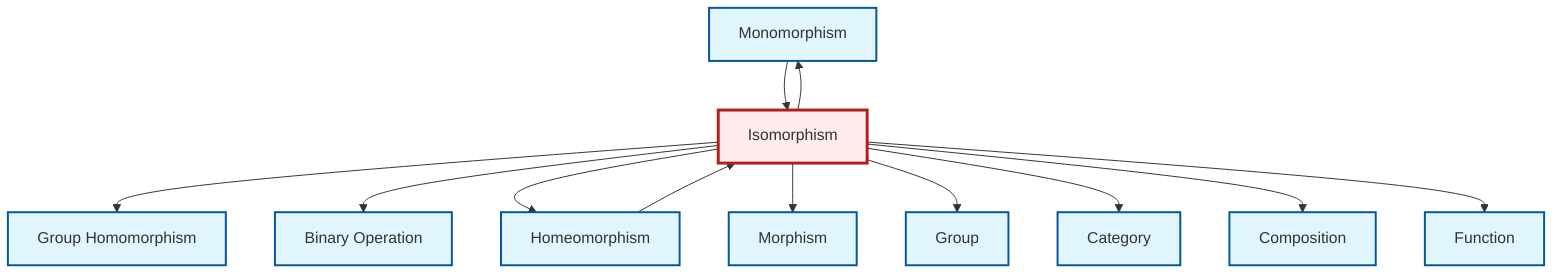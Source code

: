 graph TD
    classDef definition fill:#e1f5fe,stroke:#01579b,stroke-width:2px
    classDef theorem fill:#f3e5f5,stroke:#4a148c,stroke-width:2px
    classDef axiom fill:#fff3e0,stroke:#e65100,stroke-width:2px
    classDef example fill:#e8f5e9,stroke:#1b5e20,stroke-width:2px
    classDef current fill:#ffebee,stroke:#b71c1c,stroke-width:3px
    def-binary-operation["Binary Operation"]:::definition
    def-category["Category"]:::definition
    def-monomorphism["Monomorphism"]:::definition
    def-homeomorphism["Homeomorphism"]:::definition
    def-homomorphism["Group Homomorphism"]:::definition
    def-function["Function"]:::definition
    def-composition["Composition"]:::definition
    def-morphism["Morphism"]:::definition
    def-isomorphism["Isomorphism"]:::definition
    def-group["Group"]:::definition
    def-isomorphism --> def-homomorphism
    def-isomorphism --> def-binary-operation
    def-isomorphism --> def-homeomorphism
    def-isomorphism --> def-monomorphism
    def-homeomorphism --> def-isomorphism
    def-monomorphism --> def-isomorphism
    def-isomorphism --> def-morphism
    def-isomorphism --> def-group
    def-isomorphism --> def-category
    def-isomorphism --> def-composition
    def-isomorphism --> def-function
    class def-isomorphism current